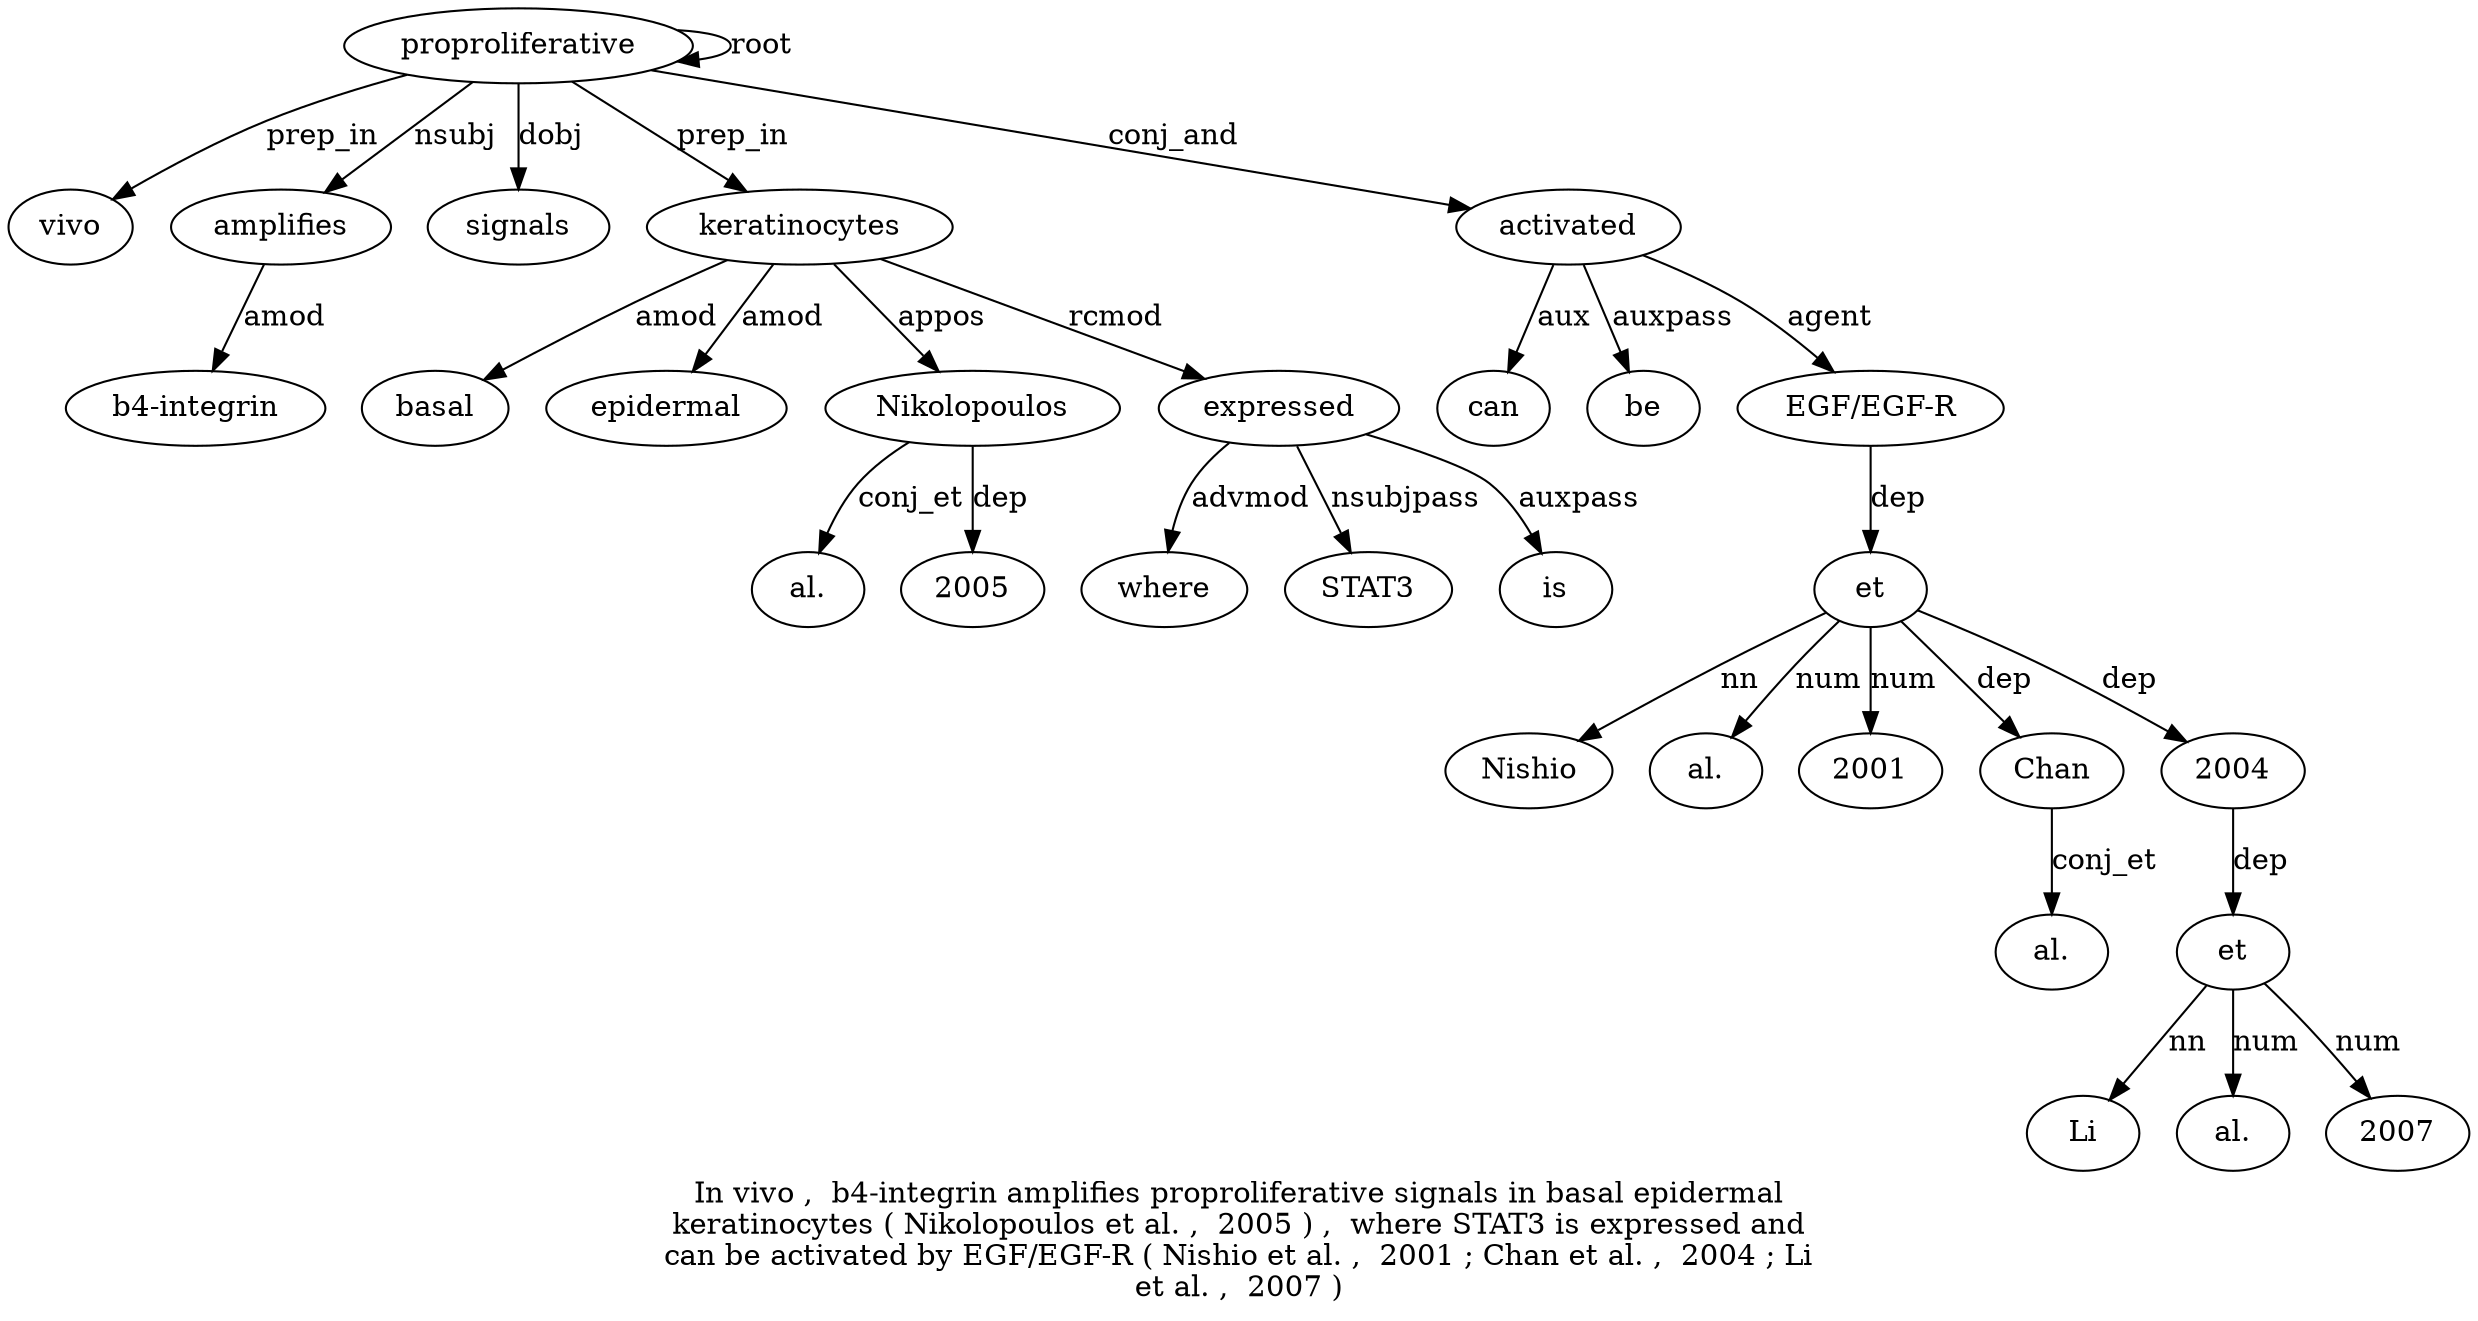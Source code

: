digraph "In vivo ,  b4-integrin amplifies proproliferative signals in basal epidermal keratinocytes ( Nikolopoulos et al. ,  2005 ) ,  where STAT3 is expressed and can be activated by EGF/EGF-R ( Nishio et al. ,  2001 ; Chan et al. ,  2004 ; Li et al. ,  2007 )" {
label="In vivo ,  b4-integrin amplifies proproliferative signals in basal epidermal
keratinocytes ( Nikolopoulos et al. ,  2005 ) ,  where STAT3 is expressed and
can be activated by EGF/EGF-R ( Nishio et al. ,  2001 ; Chan et al. ,  2004 ; Li
et al. ,  2007 )";
proproliferative6 [style=filled, fillcolor=white, label=proproliferative];
vivo2 [style=filled, fillcolor=white, label=vivo];
proproliferative6 -> vivo2  [label=prep_in];
amplifies5 [style=filled, fillcolor=white, label=amplifies];
"b4-integrin" [style=filled, fillcolor=white, label="b4-integrin"];
amplifies5 -> "b4-integrin"  [label=amod];
proproliferative6 -> amplifies5  [label=nsubj];
proproliferative6 -> proproliferative6  [label=root];
signals7 [style=filled, fillcolor=white, label=signals];
proproliferative6 -> signals7  [label=dobj];
keratinocytes11 [style=filled, fillcolor=white, label=keratinocytes];
basal9 [style=filled, fillcolor=white, label=basal];
keratinocytes11 -> basal9  [label=amod];
epidermal10 [style=filled, fillcolor=white, label=epidermal];
keratinocytes11 -> epidermal10  [label=amod];
proproliferative6 -> keratinocytes11  [label=prep_in];
Nikolopoulos13 [style=filled, fillcolor=white, label=Nikolopoulos];
keratinocytes11 -> Nikolopoulos13  [label=appos];
"al.15" [style=filled, fillcolor=white, label="al."];
Nikolopoulos13 -> "al.15"  [label=conj_et];
200517 [style=filled, fillcolor=white, label=2005];
Nikolopoulos13 -> 200517  [label=dep];
expressed23 [style=filled, fillcolor=white, label=expressed];
where20 [style=filled, fillcolor=white, label=where];
expressed23 -> where20  [label=advmod];
STAT321 [style=filled, fillcolor=white, label=STAT3];
expressed23 -> STAT321  [label=nsubjpass];
is22 [style=filled, fillcolor=white, label=is];
expressed23 -> is22  [label=auxpass];
keratinocytes11 -> expressed23  [label=rcmod];
activated27 [style=filled, fillcolor=white, label=activated];
can25 [style=filled, fillcolor=white, label=can];
activated27 -> can25  [label=aux];
be26 [style=filled, fillcolor=white, label=be];
activated27 -> be26  [label=auxpass];
proproliferative6 -> activated27  [label=conj_and];
"EGF/EGF-R29" [style=filled, fillcolor=white, label="EGF/EGF-R"];
activated27 -> "EGF/EGF-R29"  [label=agent];
et32 [style=filled, fillcolor=white, label=et];
Nishio31 [style=filled, fillcolor=white, label=Nishio];
et32 -> Nishio31  [label=nn];
"EGF/EGF-R29" -> et32  [label=dep];
"al.33" [style=filled, fillcolor=white, label="al."];
et32 -> "al.33"  [label=num];
200135 [style=filled, fillcolor=white, label=2001];
et32 -> 200135  [label=num];
Chan37 [style=filled, fillcolor=white, label=Chan];
et32 -> Chan37  [label=dep];
"al.39" [style=filled, fillcolor=white, label="al."];
Chan37 -> "al.39"  [label=conj_et];
200441 [style=filled, fillcolor=white, label=2004];
et32 -> 200441  [label=dep];
et44 [style=filled, fillcolor=white, label=et];
Li43 [style=filled, fillcolor=white, label=Li];
et44 -> Li43  [label=nn];
200441 -> et44  [label=dep];
"al.45" [style=filled, fillcolor=white, label="al."];
et44 -> "al.45"  [label=num];
20074 [style=filled, fillcolor=white, label=2007];
et44 -> 20074  [label=num];
}
